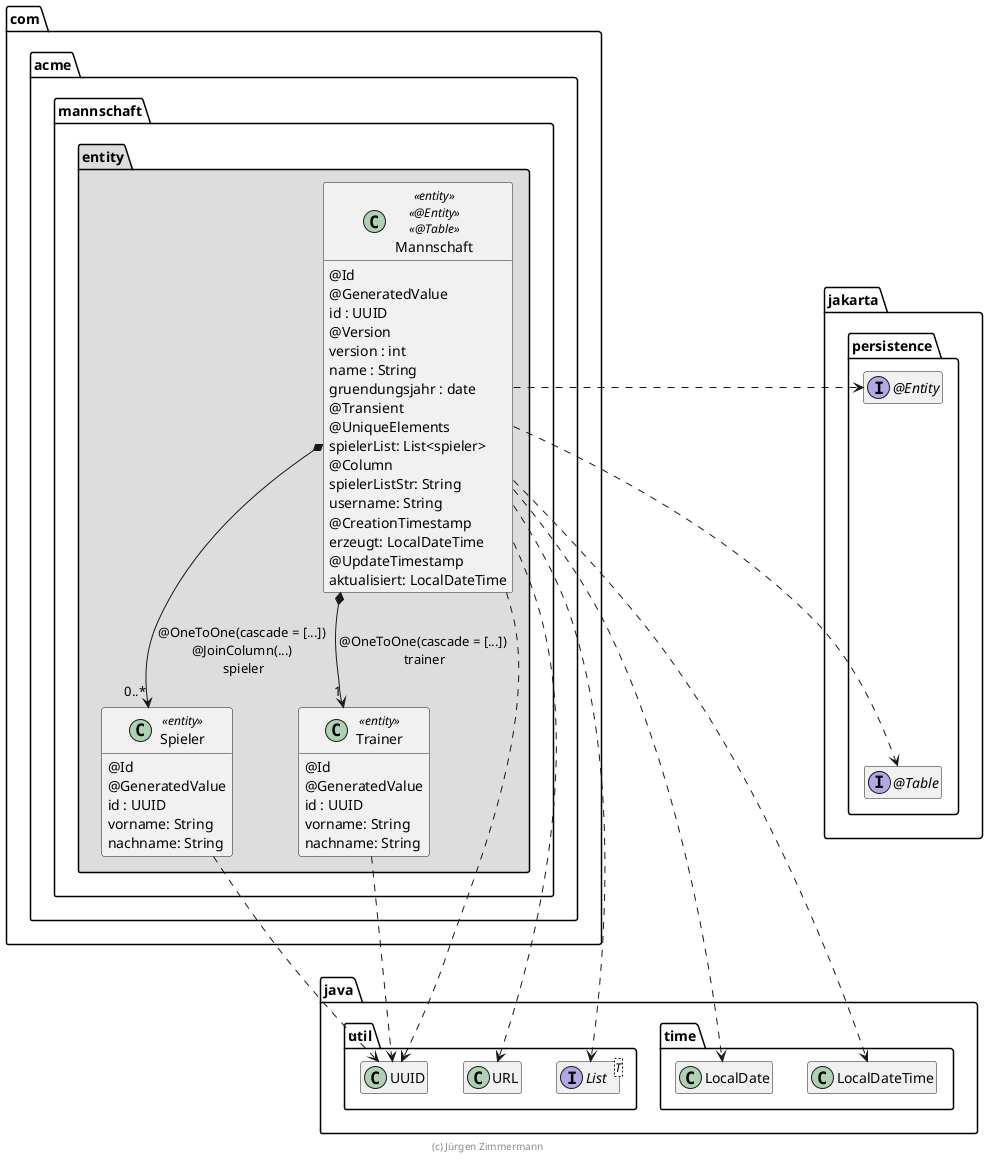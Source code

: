 @startuml Mannschaft

skinparam classAttributeIconSize 0
' skinparam monochrome true

package java {
    package util {
        class UUID
        interface List<T>
        class URL
    }

    package time {
        class LocalDate
        class LocalDateTime
    }

    LocalDate .right[hidden].> LocalDateTime
}

package jakarta.persistence {
    interface "@Entity" as Entity
    interface "@Table" as Table

    Entity -[hidden]down-> Table
    LocalDateTime .up[hidden].> Table
}

package com.acme.mannschaft {
    package entity #DDDDDD {
        class Spieler << entity >> {
            @Id
            @GeneratedValue
            id : UUID
            vorname: String
            nachname: String
        }
        Spieler ..> UUID

        class Trainer << entity >> {
            @Id
            @GeneratedValue
            id : UUID
            vorname: String
            nachname: String
        }
        Trainer ..> UUID

        class Mannschaft << entity >>  << @Entity >>  << @Table >> {
            @Id
            @GeneratedValue
            id : UUID
            @Version
            version : int
            name : String
            gruendungsjahr : date
            @Transient
            @UniqueElements
            spielerList: List<spieler>
            @Column
            spielerListStr: String
            username: String
            @CreationTimestamp
            erzeugt: LocalDateTime
            @UpdateTimestamp
            aktualisiert: LocalDateTime
        }

        Mannschaft *--> "0..*" Spieler : @OneToOne(cascade = [...]) \n@JoinColumn(...) \nspieler
        Mannschaft *--> "1" Trainer : @OneToOne(cascade = [...]) \ntrainer

        Mannschaft .right.> UUID
        Mannschaft .right.> URL
        Mannschaft .right.> LocalDate
        Mannschaft .right.> LocalDateTime

        Mannschaft .right.> List
        Mannschaft .right.> Entity
        Mannschaft .right.> Table
    }
}

hide empty members

footer (c) Jürgen Zimmermann

@enduml

